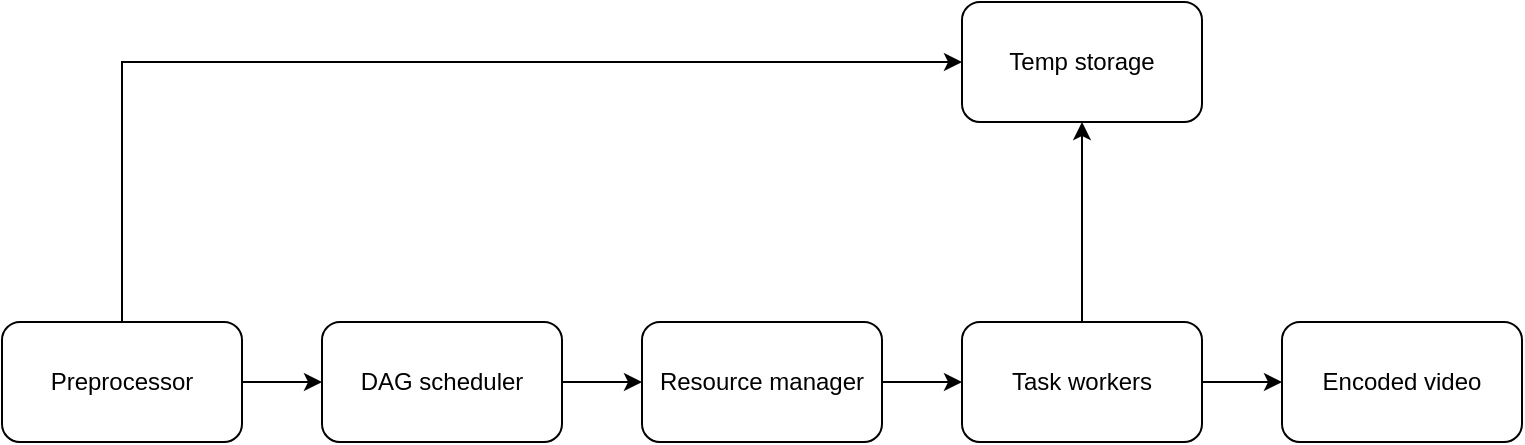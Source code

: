 <mxfile version="22.1.18" type="device">
  <diagram id="YrfzH3xwVrYN7FTBeiER" name="Page-1">
    <mxGraphModel dx="882" dy="578" grid="1" gridSize="10" guides="1" tooltips="1" connect="1" arrows="1" fold="1" page="1" pageScale="1" pageWidth="850" pageHeight="1100" math="0" shadow="0">
      <root>
        <mxCell id="0" />
        <mxCell id="1" parent="0" />
        <mxCell id="7050E-QnDYIS8bZnsTW4-7" style="edgeStyle=orthogonalEdgeStyle;rounded=0;orthogonalLoop=1;jettySize=auto;html=1;exitX=0.5;exitY=0;exitDx=0;exitDy=0;entryX=0;entryY=0.5;entryDx=0;entryDy=0;" edge="1" parent="1" source="7050E-QnDYIS8bZnsTW4-1" target="7050E-QnDYIS8bZnsTW4-6">
          <mxGeometry relative="1" as="geometry" />
        </mxCell>
        <mxCell id="7050E-QnDYIS8bZnsTW4-9" style="edgeStyle=orthogonalEdgeStyle;rounded=0;orthogonalLoop=1;jettySize=auto;html=1;exitX=1;exitY=0.5;exitDx=0;exitDy=0;entryX=0;entryY=0.5;entryDx=0;entryDy=0;" edge="1" parent="1" source="7050E-QnDYIS8bZnsTW4-1" target="7050E-QnDYIS8bZnsTW4-2">
          <mxGeometry relative="1" as="geometry" />
        </mxCell>
        <mxCell id="7050E-QnDYIS8bZnsTW4-1" value="Preprocessor" style="rounded=1;whiteSpace=wrap;html=1;" vertex="1" parent="1">
          <mxGeometry x="40" y="200" width="120" height="60" as="geometry" />
        </mxCell>
        <mxCell id="7050E-QnDYIS8bZnsTW4-10" style="edgeStyle=orthogonalEdgeStyle;rounded=0;orthogonalLoop=1;jettySize=auto;html=1;exitX=1;exitY=0.5;exitDx=0;exitDy=0;entryX=0;entryY=0.5;entryDx=0;entryDy=0;" edge="1" parent="1" source="7050E-QnDYIS8bZnsTW4-2" target="7050E-QnDYIS8bZnsTW4-3">
          <mxGeometry relative="1" as="geometry" />
        </mxCell>
        <mxCell id="7050E-QnDYIS8bZnsTW4-2" value="DAG scheduler" style="rounded=1;whiteSpace=wrap;html=1;" vertex="1" parent="1">
          <mxGeometry x="200" y="200" width="120" height="60" as="geometry" />
        </mxCell>
        <mxCell id="7050E-QnDYIS8bZnsTW4-11" style="edgeStyle=orthogonalEdgeStyle;rounded=0;orthogonalLoop=1;jettySize=auto;html=1;exitX=1;exitY=0.5;exitDx=0;exitDy=0;entryX=0;entryY=0.5;entryDx=0;entryDy=0;" edge="1" parent="1" source="7050E-QnDYIS8bZnsTW4-3" target="7050E-QnDYIS8bZnsTW4-4">
          <mxGeometry relative="1" as="geometry" />
        </mxCell>
        <mxCell id="7050E-QnDYIS8bZnsTW4-3" value="Resource manager" style="rounded=1;whiteSpace=wrap;html=1;" vertex="1" parent="1">
          <mxGeometry x="360" y="200" width="120" height="60" as="geometry" />
        </mxCell>
        <mxCell id="7050E-QnDYIS8bZnsTW4-8" style="edgeStyle=orthogonalEdgeStyle;rounded=0;orthogonalLoop=1;jettySize=auto;html=1;exitX=0.5;exitY=0;exitDx=0;exitDy=0;" edge="1" parent="1" source="7050E-QnDYIS8bZnsTW4-4" target="7050E-QnDYIS8bZnsTW4-6">
          <mxGeometry relative="1" as="geometry" />
        </mxCell>
        <mxCell id="7050E-QnDYIS8bZnsTW4-12" style="edgeStyle=orthogonalEdgeStyle;rounded=0;orthogonalLoop=1;jettySize=auto;html=1;exitX=1;exitY=0.5;exitDx=0;exitDy=0;entryX=0;entryY=0.5;entryDx=0;entryDy=0;" edge="1" parent="1" source="7050E-QnDYIS8bZnsTW4-4" target="7050E-QnDYIS8bZnsTW4-5">
          <mxGeometry relative="1" as="geometry" />
        </mxCell>
        <mxCell id="7050E-QnDYIS8bZnsTW4-4" value="Task workers" style="rounded=1;whiteSpace=wrap;html=1;" vertex="1" parent="1">
          <mxGeometry x="520" y="200" width="120" height="60" as="geometry" />
        </mxCell>
        <mxCell id="7050E-QnDYIS8bZnsTW4-5" value="Encoded video" style="rounded=1;whiteSpace=wrap;html=1;" vertex="1" parent="1">
          <mxGeometry x="680" y="200" width="120" height="60" as="geometry" />
        </mxCell>
        <mxCell id="7050E-QnDYIS8bZnsTW4-6" value="Temp storage" style="rounded=1;whiteSpace=wrap;html=1;" vertex="1" parent="1">
          <mxGeometry x="520" y="40" width="120" height="60" as="geometry" />
        </mxCell>
      </root>
    </mxGraphModel>
  </diagram>
</mxfile>

